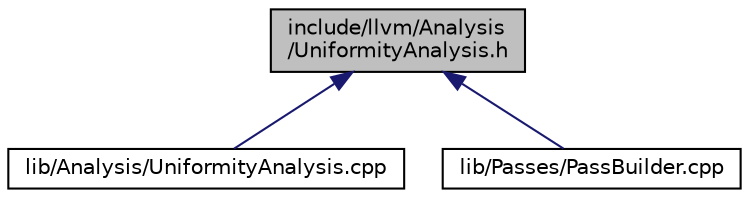 digraph "include/llvm/Analysis/UniformityAnalysis.h"
{
 // LATEX_PDF_SIZE
  bgcolor="transparent";
  edge [fontname="Helvetica",fontsize="10",labelfontname="Helvetica",labelfontsize="10"];
  node [fontname="Helvetica",fontsize="10",shape=record];
  Node1 [label="include/llvm/Analysis\l/UniformityAnalysis.h",height=0.2,width=0.4,color="black", fillcolor="grey75", style="filled", fontcolor="black",tooltip="LLVM IR instance of the generic uniformity analysis."];
  Node1 -> Node2 [dir="back",color="midnightblue",fontsize="10",style="solid",fontname="Helvetica"];
  Node2 [label="lib/Analysis/UniformityAnalysis.cpp",height=0.2,width=0.4,color="black",URL="$UniformityAnalysis_8cpp.html",tooltip=" "];
  Node1 -> Node3 [dir="back",color="midnightblue",fontsize="10",style="solid",fontname="Helvetica"];
  Node3 [label="lib/Passes/PassBuilder.cpp",height=0.2,width=0.4,color="black",URL="$PassBuilder_8cpp.html",tooltip=" "];
}
